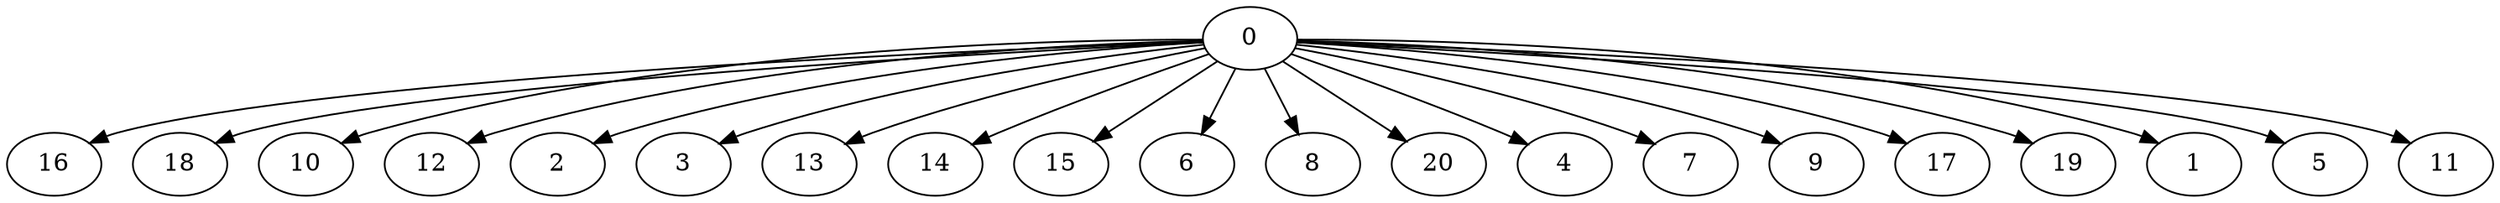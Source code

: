 digraph "Fork_Nodes_21_CCR_1.02_WeightType_Random#1" {
	graph ["Duplicate states"=0,
		GraphType=Fork,
		"Max states in OPEN"=0,
		Modes="120000ms; topo-ordered tasks, ; Pruning: task equivalence, fixed order ready list, ; F-value: ; Optimisation: best schedule length (\
SL) optimisation on equal, ",
		NumberOfTasks=21,
		"Pruned using list schedule length"=30499,
		"States removed from OPEN"=0,
		TargetSystem="Homogeneous-2",
		"Time to schedule (ms)"=449,
		"Total idle time"=11,
		"Total schedule length"=68,
		"Total sequential time"=125,
		"Total states created"=92031
	];
	0	["Finish time"=9,
		Processor=0,
		"Start time"=0,
		Weight=9];
	16	["Finish time"=58,
		Processor=1,
		"Start time"=48,
		Weight=10];
	0 -> 16	[Weight=10];
	18	["Finish time"=25,
		Processor=0,
		"Start time"=15,
		Weight=10];
	0 -> 18	[Weight=4];
	10	["Finish time"=34,
		Processor=1,
		"Start time"=25,
		Weight=9];
	0 -> 10	[Weight=5];
	12	["Finish time"=66,
		Processor=1,
		"Start time"=58,
		Weight=8];
	0 -> 12	[Weight=10];
	2	["Finish time"=25,
		Processor=1,
		"Start time"=18,
		Weight=7];
	0 -> 2	[Weight=4];
	3	["Finish time"=41,
		Processor=1,
		"Start time"=34,
		Weight=7];
	0 -> 3	[Weight=6];
	13	["Finish time"=48,
		Processor=1,
		"Start time"=41,
		Weight=7];
	0 -> 13	[Weight=6];
	14	["Finish time"=18,
		Processor=1,
		"Start time"=11,
		Weight=7];
	0 -> 14	[Weight=2];
	15	["Finish time"=38,
		Processor=0,
		"Start time"=31,
		Weight=7];
	0 -> 15	[Weight=5];
	6	["Finish time"=44,
		Processor=0,
		"Start time"=38,
		Weight=6];
	0 -> 6	[Weight=5];
	8	["Finish time"=15,
		Processor=0,
		"Start time"=9,
		Weight=6];
	0 -> 8	[Weight=2];
	20	["Finish time"=50,
		Processor=0,
		"Start time"=44,
		Weight=6];
	0 -> 20	[Weight=5];
	4	["Finish time"=58,
		Processor=0,
		"Start time"=54,
		Weight=4];
	0 -> 4	[Weight=8];
	7	["Finish time"=54,
		Processor=0,
		"Start time"=50,
		Weight=4];
	0 -> 7	[Weight=7];
	9	["Finish time"=29,
		Processor=0,
		"Start time"=25,
		Weight=4];
	0 -> 9	[Weight=4];
	17	["Finish time"=68,
		Processor=0,
		"Start time"=64,
		Weight=4];
	0 -> 17	[Weight=11];
	19	["Finish time"=62,
		Processor=0,
		"Start time"=58,
		Weight=4];
	0 -> 19	[Weight=10];
	1	["Finish time"=64,
		Processor=0,
		"Start time"=62,
		Weight=2];
	0 -> 1	[Weight=10];
	5	["Finish time"=68,
		Processor=1,
		"Start time"=66,
		Weight=2];
	0 -> 5	[Weight=10];
	11	["Finish time"=31,
		Processor=0,
		"Start time"=29,
		Weight=2];
	0 -> 11	[Weight=4];
}
